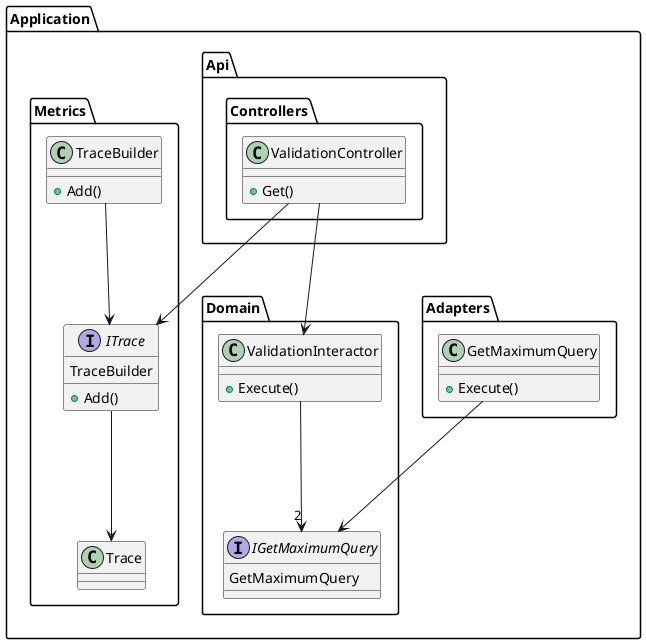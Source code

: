 @startuml

class Application.Api.Controllers.ValidationController {
  +Get()
}
Application.Api.Controllers.ValidationController ---> Application.Domain.ValidationInteractor
Application.Api.Controllers.ValidationController ---> Application.Metrics.ITrace
class Application.Domain.ValidationInteractor {
  +Execute()
}
Application.Domain.ValidationInteractor ---> "2" Application.Domain.IGetMaximumQuery
class Application.Metrics.ITrace {
  +Add()
}
Application.Metrics.ITrace ---> Application.Metrics.Trace

interface Application.Domain.IGetMaximumQuery {
  GetMaximumQuery
}
class Application.Adapters.GetMaximumQuery {
  +Execute()
}
Application.Adapters.GetMaximumQuery ---> Application.Domain.IGetMaximumQuery
interface Application.Metrics.ITrace {
  TraceBuilder
}
class Application.Metrics.TraceBuilder {
  +Add()
}
Application.Metrics.TraceBuilder ---> Application.Metrics.ITrace

@enduml

